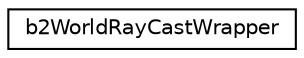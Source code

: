digraph "Graphical Class Hierarchy"
{
  edge [fontname="Helvetica",fontsize="10",labelfontname="Helvetica",labelfontsize="10"];
  node [fontname="Helvetica",fontsize="10",shape=record];
  rankdir="LR";
  Node0 [label="b2WorldRayCastWrapper",height=0.2,width=0.4,color="black", fillcolor="white", style="filled",URL="$structb2WorldRayCastWrapper.html"];
}
